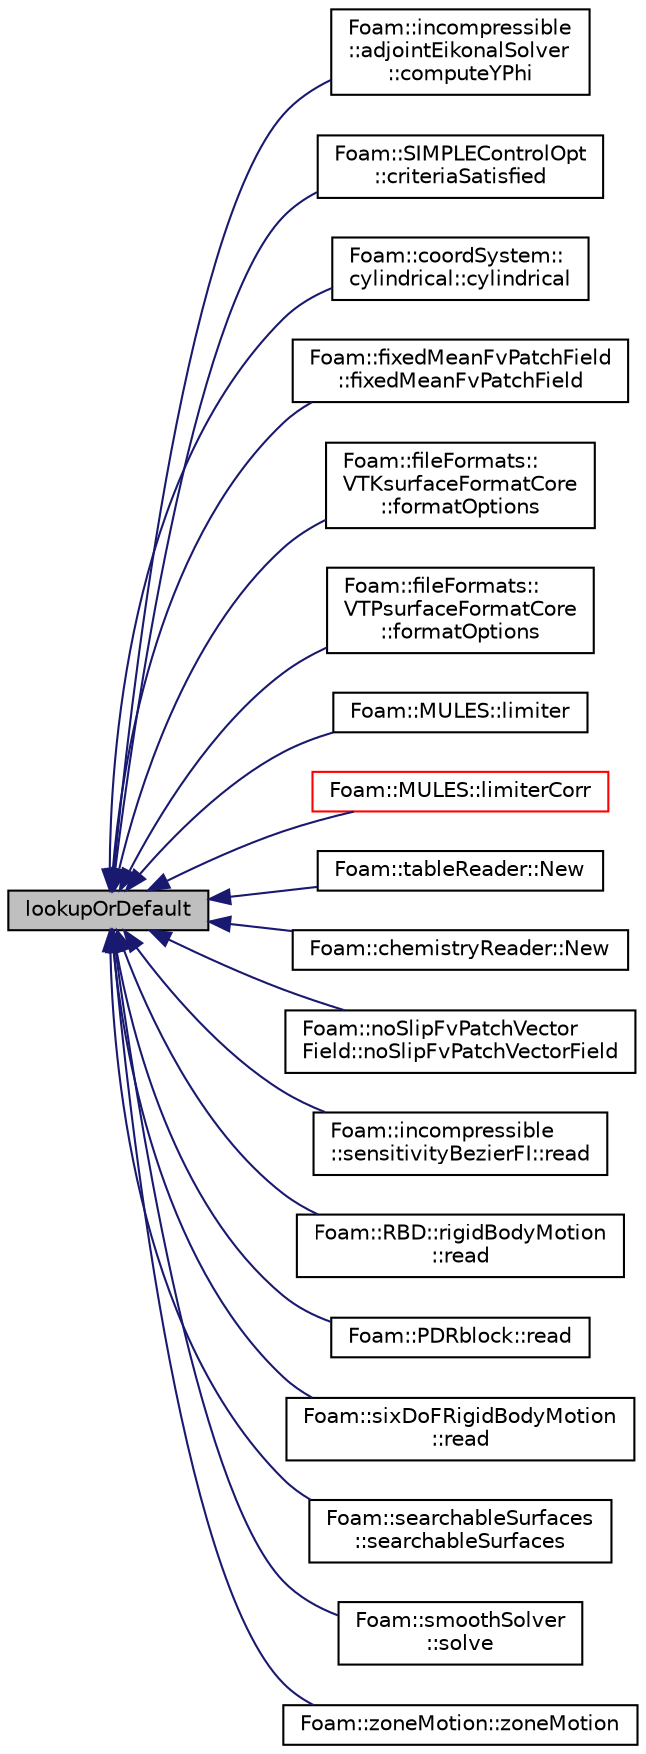 digraph "lookupOrDefault"
{
  bgcolor="transparent";
  edge [fontname="Helvetica",fontsize="10",labelfontname="Helvetica",labelfontsize="10"];
  node [fontname="Helvetica",fontsize="10",shape=record];
  rankdir="LR";
  Node1 [label="lookupOrDefault",height=0.2,width=0.4,color="black", fillcolor="grey75", style="filled" fontcolor="black"];
  Node1 -> Node2 [dir="back",color="midnightblue",fontsize="10",style="solid",fontname="Helvetica"];
  Node2 [label="Foam::incompressible\l::adjointEikonalSolver\l::computeYPhi",height=0.2,width=0.4,color="black",URL="$classFoam_1_1incompressible_1_1adjointEikonalSolver.html#a3ce9a3576c3cb78190838016df01aacc",tooltip="Compute convecting velocity. "];
  Node1 -> Node3 [dir="back",color="midnightblue",fontsize="10",style="solid",fontname="Helvetica"];
  Node3 [label="Foam::SIMPLEControlOpt\l::criteriaSatisfied",height=0.2,width=0.4,color="black",URL="$classFoam_1_1SIMPLEControlOpt.html#a2ccaff4c460a7c2f5a7ed00ac8aec76d",tooltip="Return true if all convergence checks are satisfied. "];
  Node1 -> Node4 [dir="back",color="midnightblue",fontsize="10",style="solid",fontname="Helvetica"];
  Node4 [label="Foam::coordSystem::\lcylindrical::cylindrical",height=0.2,width=0.4,color="black",URL="$classFoam_1_1coordSystem_1_1cylindrical.html#a7d7457119f759ce2033b510a98fbb890",tooltip="Construct from dictionary with a given name. "];
  Node1 -> Node5 [dir="back",color="midnightblue",fontsize="10",style="solid",fontname="Helvetica"];
  Node5 [label="Foam::fixedMeanFvPatchField\l::fixedMeanFvPatchField",height=0.2,width=0.4,color="black",URL="$classFoam_1_1fixedMeanFvPatchField.html#a8ac19ee01ef4ccd1e122ba1ad44b1b21",tooltip="Construct by mapping given fixedMeanFvPatchField. "];
  Node1 -> Node6 [dir="back",color="midnightblue",fontsize="10",style="solid",fontname="Helvetica"];
  Node6 [label="Foam::fileFormats::\lVTKsurfaceFormatCore\l::formatOptions",height=0.2,width=0.4,color="black",URL="$classFoam_1_1fileFormats_1_1VTKsurfaceFormatCore.html#a39d44529ca41198d1f29cb670c5512ff",tooltip="Extract format options (default format LEGACY_ASCII) "];
  Node1 -> Node7 [dir="back",color="midnightblue",fontsize="10",style="solid",fontname="Helvetica"];
  Node7 [label="Foam::fileFormats::\lVTPsurfaceFormatCore\l::formatOptions",height=0.2,width=0.4,color="black",URL="$classFoam_1_1fileFormats_1_1VTPsurfaceFormatCore.html#a714920e5b4a597d114b80d1b3e5b898d",tooltip="Extract format options (default format INLINE_BASE64) "];
  Node1 -> Node8 [dir="back",color="midnightblue",fontsize="10",style="solid",fontname="Helvetica"];
  Node8 [label="Foam::MULES::limiter",height=0.2,width=0.4,color="black",URL="$namespaceFoam_1_1MULES.html#a8db4bd63b51f07fbea4b4d8a129868ac"];
  Node1 -> Node9 [dir="back",color="midnightblue",fontsize="10",style="solid",fontname="Helvetica"];
  Node9 [label="Foam::MULES::limiterCorr",height=0.2,width=0.4,color="red",URL="$namespaceFoam_1_1MULES.html#a2a005009d12c78892e537a225038f32a"];
  Node1 -> Node10 [dir="back",color="midnightblue",fontsize="10",style="solid",fontname="Helvetica"];
  Node10 [label="Foam::tableReader::New",height=0.2,width=0.4,color="black",URL="$classFoam_1_1tableReader.html#a9d1baff04d6ea2a1940898ecb527feb2",tooltip="Return a reference to the selected tableReader. "];
  Node1 -> Node11 [dir="back",color="midnightblue",fontsize="10",style="solid",fontname="Helvetica"];
  Node11 [label="Foam::chemistryReader::New",height=0.2,width=0.4,color="black",URL="$classFoam_1_1chemistryReader.html#ae29d19c002ac47fd35e724d1eff0e0b4",tooltip="Select constructed from dictionary. "];
  Node1 -> Node12 [dir="back",color="midnightblue",fontsize="10",style="solid",fontname="Helvetica"];
  Node12 [label="Foam::noSlipFvPatchVector\lField::noSlipFvPatchVectorField",height=0.2,width=0.4,color="black",URL="$classFoam_1_1noSlipFvPatchVectorField.html#ae029aa69c39842da18dac39cf6dd5803",tooltip="Construct by mapping given noSlipFvPatchVectorField. "];
  Node1 -> Node13 [dir="back",color="midnightblue",fontsize="10",style="solid",fontname="Helvetica"];
  Node13 [label="Foam::incompressible\l::sensitivityBezierFI::read",height=0.2,width=0.4,color="black",URL="$classFoam_1_1incompressible_1_1sensitivityBezierFI.html#aaa936da334e29618ece019bd8a9aa06f"];
  Node1 -> Node14 [dir="back",color="midnightblue",fontsize="10",style="solid",fontname="Helvetica"];
  Node14 [label="Foam::RBD::rigidBodyMotion\l::read",height=0.2,width=0.4,color="black",URL="$classFoam_1_1RBD_1_1rigidBodyMotion.html#a6ce0c64db98eb6144d363dbfc86104eb",tooltip="Read coefficients dictionary and update system parameters,. "];
  Node1 -> Node15 [dir="back",color="midnightblue",fontsize="10",style="solid",fontname="Helvetica"];
  Node15 [label="Foam::PDRblock::read",height=0.2,width=0.4,color="black",URL="$classFoam_1_1PDRblock.html#a6ce0c64db98eb6144d363dbfc86104eb",tooltip="Read dictionary. "];
  Node1 -> Node16 [dir="back",color="midnightblue",fontsize="10",style="solid",fontname="Helvetica"];
  Node16 [label="Foam::sixDoFRigidBodyMotion\l::read",height=0.2,width=0.4,color="black",URL="$classFoam_1_1sixDoFRigidBodyMotion.html#a6ce0c64db98eb6144d363dbfc86104eb",tooltip="Read coefficients dictionary and update system parameters,. "];
  Node1 -> Node17 [dir="back",color="midnightblue",fontsize="10",style="solid",fontname="Helvetica"];
  Node17 [label="Foam::searchableSurfaces\l::searchableSurfaces",height=0.2,width=0.4,color="black",URL="$classFoam_1_1searchableSurfaces.html#a728d2d5193c640e1884f841fccc9c21f",tooltip="Construct from dictionary. "];
  Node1 -> Node18 [dir="back",color="midnightblue",fontsize="10",style="solid",fontname="Helvetica"];
  Node18 [label="Foam::smoothSolver\l::solve",height=0.2,width=0.4,color="black",URL="$classFoam_1_1smoothSolver.html#a67060ce780f6992862e39b0d82c37aa0",tooltip="Solve the matrix with this solver. "];
  Node1 -> Node19 [dir="back",color="midnightblue",fontsize="10",style="solid",fontname="Helvetica"];
  Node19 [label="Foam::zoneMotion::zoneMotion",height=0.2,width=0.4,color="black",URL="$classFoam_1_1zoneMotion.html#ab542405b7fcbc09b790f2c36dbb15e83",tooltip="Construct from dictionary. "];
}
